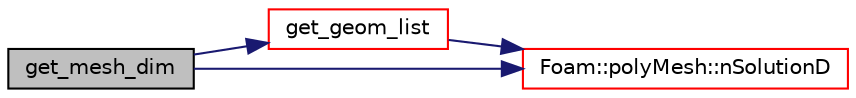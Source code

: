 digraph "get_mesh_dim"
{
  bgcolor="transparent";
  edge [fontname="Helvetica",fontsize="10",labelfontname="Helvetica",labelfontsize="10"];
  node [fontname="Helvetica",fontsize="10",shape=record];
  rankdir="LR";
  Node1 [label="get_mesh_dim",height=0.2,width=0.4,color="black", fillcolor="grey75", style="filled", fontcolor="black"];
  Node1 -> Node2 [color="midnightblue",fontsize="10",style="solid",fontname="Helvetica"];
  Node2 [label="get_geom_list",height=0.2,width=0.4,color="red",URL="$a09760.html#a0bed30ccd3cd22e31f2d5064fb405dec"];
  Node2 -> Node3 [color="midnightblue",fontsize="10",style="solid",fontname="Helvetica"];
  Node3 [label="Foam::polyMesh::nSolutionD",height=0.2,width=0.4,color="red",URL="$a01955.html#a061a278c425f5eaa95a0a5ee973a332f",tooltip="Return the number of valid solved-for dimensions in the mesh. "];
  Node1 -> Node3 [color="midnightblue",fontsize="10",style="solid",fontname="Helvetica"];
}
